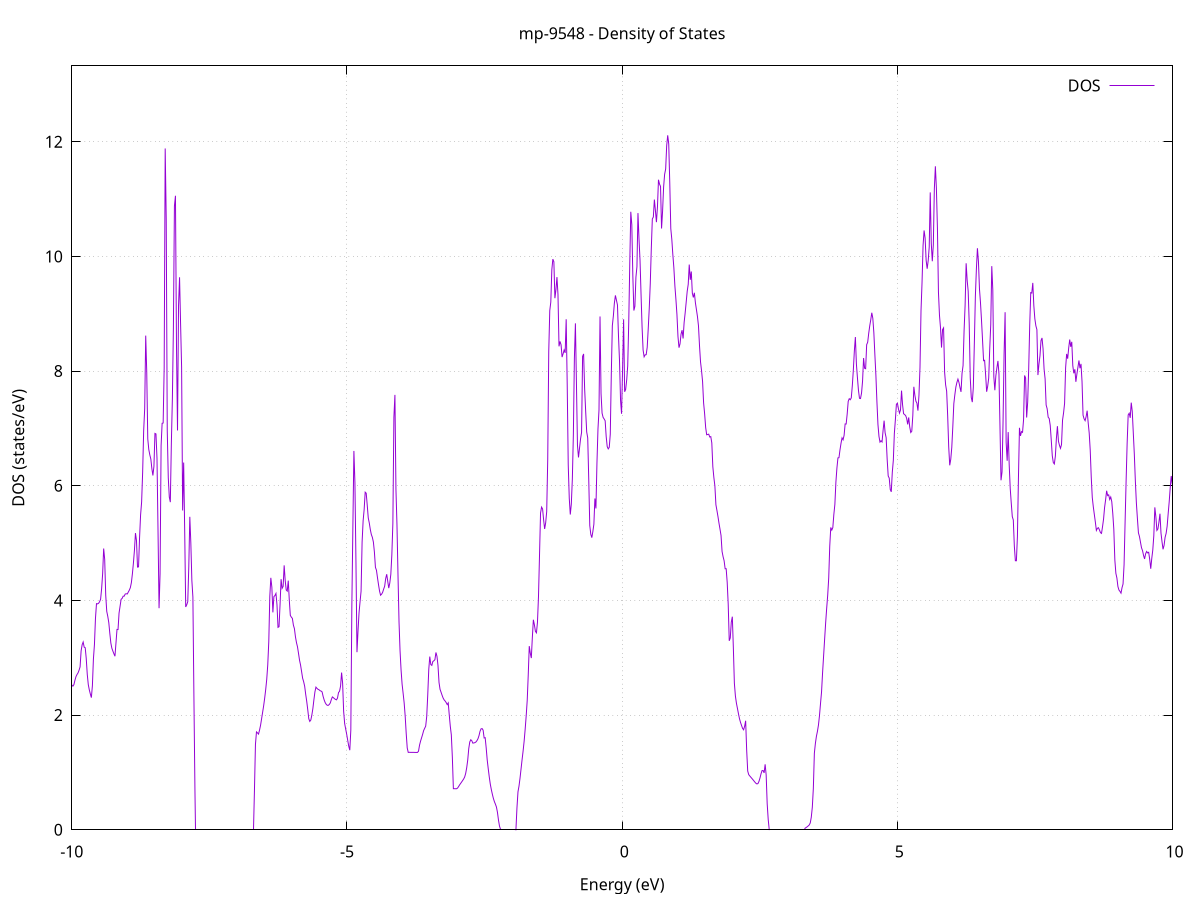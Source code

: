 set title 'mp-9548 - Density of States'
set xlabel 'Energy (eV)'
set ylabel 'DOS (states/eV)'
set grid
set xrange [-10:10]
set yrange [0:13.324]
set xzeroaxis lt -1
set terminal png size 800,600
set output 'mp-9548_dos_gnuplot.png'
plot '-' using 1:2 with lines title 'DOS'
-23.787600 0.000000
-23.769000 0.000000
-23.750400 0.000000
-23.731700 0.000000
-23.713100 0.000000
-23.694500 0.000000
-23.675800 0.000000
-23.657200 0.000000
-23.638600 0.000000
-23.619900 0.000000
-23.601300 0.000000
-23.582700 0.000000
-23.564000 0.000000
-23.545400 0.000000
-23.526800 0.000000
-23.508100 0.000000
-23.489500 0.000000
-23.470900 0.000000
-23.452200 0.000000
-23.433600 0.000000
-23.415000 0.000000
-23.396300 0.000000
-23.377700 0.000000
-23.359100 0.000000
-23.340400 0.000000
-23.321800 0.000000
-23.303200 0.000000
-23.284500 0.000000
-23.265900 0.000000
-23.247300 0.000000
-23.228600 0.000000
-23.210000 0.000000
-23.191400 0.000000
-23.172700 0.000000
-23.154100 0.000000
-23.135500 0.000000
-23.116800 0.000000
-23.098200 0.000000
-23.079500 0.000000
-23.060900 0.000000
-23.042300 0.000000
-23.023600 0.000000
-23.005000 0.000000
-22.986400 0.000000
-22.967700 0.000000
-22.949100 0.000000
-22.930500 0.000000
-22.911800 0.000000
-22.893200 0.000000
-22.874600 0.000000
-22.855900 0.000000
-22.837300 0.000000
-22.818700 0.000000
-22.800000 0.000000
-22.781400 0.000000
-22.762800 0.000000
-22.744100 0.000000
-22.725500 0.000000
-22.706900 0.000000
-22.688200 0.000000
-22.669600 0.000000
-22.651000 0.000000
-22.632300 0.000000
-22.613700 0.000000
-22.595100 0.000000
-22.576400 0.000000
-22.557800 0.000000
-22.539200 0.000000
-22.520500 0.000000
-22.501900 0.000000
-22.483300 0.000000
-22.464600 0.000000
-22.446000 0.000000
-22.427400 0.000000
-22.408700 0.000000
-22.390100 0.000000
-22.371500 0.000000
-22.352800 0.000000
-22.334200 0.000000
-22.315600 0.000000
-22.296900 0.000000
-22.278300 0.000000
-22.259700 0.000000
-22.241000 0.000000
-22.222400 0.000000
-22.203700 0.000000
-22.185100 0.000000
-22.166500 0.000000
-22.147800 0.000000
-22.129200 0.000000
-22.110600 0.000000
-22.091900 489.632300
-22.073300 0.000000
-22.054700 0.000000
-22.036000 0.000000
-22.017400 210.530600
-21.998800 1344.273100
-21.980100 255.286800
-21.961500 0.000000
-21.942900 0.000000
-21.924200 0.000000
-21.905600 0.000000
-21.887000 0.000000
-21.868300 0.000000
-21.849700 0.000000
-21.831100 0.000000
-21.812400 0.000000
-21.793800 0.000000
-21.775200 0.000000
-21.756500 0.000000
-21.737900 0.000000
-21.719300 0.000000
-21.700600 0.000000
-21.682000 0.000000
-21.663400 0.000000
-21.644700 0.000000
-21.626100 0.000000
-21.607500 0.000000
-21.588800 0.000000
-21.570200 0.000000
-21.551600 0.000000
-21.532900 0.000000
-21.514300 0.000000
-21.495700 0.000000
-21.477000 0.000000
-21.458400 0.000000
-21.439800 0.000000
-21.421100 0.000000
-21.402500 0.000000
-21.383900 0.000000
-21.365200 0.000000
-21.346600 0.000000
-21.327900 0.000000
-21.309300 0.000000
-21.290700 0.000000
-21.272000 0.000000
-21.253400 0.000000
-21.234800 0.000000
-21.216100 0.000000
-21.197500 0.000000
-21.178900 0.000000
-21.160200 0.000000
-21.141600 0.000000
-21.123000 0.000000
-21.104300 0.000000
-21.085700 0.000000
-21.067100 0.000000
-21.048400 0.000000
-21.029800 0.000000
-21.011200 0.000000
-20.992500 0.000000
-20.973900 0.000000
-20.955300 0.000000
-20.936600 0.000000
-20.918000 0.000000
-20.899400 0.000000
-20.880700 0.000000
-20.862100 0.000000
-20.843500 0.000000
-20.824800 0.000000
-20.806200 0.000000
-20.787600 0.000000
-20.768900 0.000000
-20.750300 0.000000
-20.731700 0.000000
-20.713000 0.000000
-20.694400 0.000000
-20.675800 0.000000
-20.657100 0.000000
-20.638500 0.000000
-20.619900 0.000000
-20.601200 0.000000
-20.582600 0.000000
-20.564000 0.000000
-20.545300 0.000000
-20.526700 0.000000
-20.508100 0.000000
-20.489400 0.000000
-20.470800 0.000000
-20.452100 0.000000
-20.433500 0.000000
-20.414900 0.000000
-20.396200 0.000000
-20.377600 0.000000
-20.359000 0.000000
-20.340300 0.000000
-20.321700 0.000000
-20.303100 0.000000
-20.284400 0.000000
-20.265800 0.000000
-20.247200 0.000000
-20.228500 0.000000
-20.209900 0.000000
-20.191300 0.000000
-20.172600 0.000000
-20.154000 0.000000
-20.135400 0.000000
-20.116700 0.000000
-20.098100 0.000000
-20.079500 0.000000
-20.060800 0.000000
-20.042200 0.000000
-20.023600 0.000000
-20.004900 0.000000
-19.986300 0.000000
-19.967700 0.000000
-19.949000 0.000000
-19.930400 0.000000
-19.911800 0.000000
-19.893100 0.000000
-19.874500 0.000000
-19.855900 0.000000
-19.837200 0.000000
-19.818600 0.000000
-19.800000 0.000000
-19.781300 0.000000
-19.762700 0.000000
-19.744100 0.000000
-19.725400 0.000000
-19.706800 0.000000
-19.688200 0.000000
-19.669500 0.000000
-19.650900 0.000000
-19.632300 0.000000
-19.613600 0.000000
-19.595000 0.000000
-19.576400 0.000000
-19.557700 0.000000
-19.539100 0.000000
-19.520400 0.000000
-19.501800 0.000000
-19.483200 0.000000
-19.464500 0.000000
-19.445900 0.000000
-19.427300 0.000000
-19.408600 0.000000
-19.390000 0.000000
-19.371400 0.000000
-19.352700 0.000000
-19.334100 0.000000
-19.315500 0.000000
-19.296800 0.000000
-19.278200 0.000000
-19.259600 0.000000
-19.240900 0.000000
-19.222300 0.000000
-19.203700 0.000000
-19.185000 0.000000
-19.166400 0.000000
-19.147800 0.000000
-19.129100 0.000000
-19.110500 0.000000
-19.091900 0.000000
-19.073200 0.000000
-19.054600 0.000000
-19.036000 0.000000
-19.017300 0.000000
-18.998700 0.000000
-18.980100 0.000000
-18.961400 0.000000
-18.942800 0.000000
-18.924200 0.000000
-18.905500 0.000000
-18.886900 0.000000
-18.868300 0.000000
-18.849600 0.000000
-18.831000 0.000000
-18.812400 0.000000
-18.793700 0.000000
-18.775100 0.000000
-18.756500 0.000000
-18.737800 0.000000
-18.719200 0.000000
-18.700600 0.000000
-18.681900 0.000000
-18.663300 0.000000
-18.644600 0.000000
-18.626000 0.000000
-18.607400 0.000000
-18.588700 0.000000
-18.570100 0.000000
-18.551500 0.000000
-18.532800 0.000000
-18.514200 0.000000
-18.495600 0.000000
-18.476900 0.000000
-18.458300 0.000000
-18.439700 0.000000
-18.421000 0.000000
-18.402400 0.000000
-18.383800 0.000000
-18.365100 0.000000
-18.346500 0.000000
-18.327900 0.000000
-18.309200 0.000000
-18.290600 0.000000
-18.272000 0.000000
-18.253300 0.000000
-18.234700 0.000000
-18.216100 0.000000
-18.197400 0.000000
-18.178800 0.000000
-18.160200 0.000000
-18.141500 0.000000
-18.122900 0.000000
-18.104300 0.000000
-18.085600 0.000000
-18.067000 0.000000
-18.048400 0.000000
-18.029700 0.000000
-18.011100 0.000000
-17.992500 0.000000
-17.973800 0.000000
-17.955200 0.000000
-17.936600 0.000000
-17.917900 0.000000
-17.899300 0.000000
-17.880700 0.000000
-17.862000 0.000000
-17.843400 0.000000
-17.824800 0.000000
-17.806100 0.000000
-17.787500 0.000000
-17.768800 0.000000
-17.750200 0.000000
-17.731600 0.000000
-17.712900 0.000000
-17.694300 0.000000
-17.675700 0.000000
-17.657000 0.000000
-17.638400 0.000000
-17.619800 0.000000
-17.601100 0.000000
-17.582500 0.000000
-17.563900 0.000000
-17.545200 0.000000
-17.526600 0.000000
-17.508000 0.000000
-17.489300 0.000000
-17.470700 0.000000
-17.452100 0.000000
-17.433400 0.000000
-17.414800 0.000000
-17.396200 0.000000
-17.377500 0.000000
-17.358900 0.000000
-17.340300 0.000000
-17.321600 0.000000
-17.303000 0.000000
-17.284400 0.000000
-17.265700 0.000000
-17.247100 0.000000
-17.228500 0.000000
-17.209800 0.000000
-17.191200 0.000000
-17.172600 0.000000
-17.153900 0.000000
-17.135300 0.000000
-17.116700 0.000000
-17.098000 0.000000
-17.079400 0.000000
-17.060800 0.000000
-17.042100 0.000000
-17.023500 0.000000
-17.004900 0.000000
-16.986200 0.000000
-16.967600 0.000000
-16.949000 0.000000
-16.930300 0.000000
-16.911700 0.000000
-16.893000 0.000000
-16.874400 0.000000
-16.855800 0.000000
-16.837100 0.000000
-16.818500 0.000000
-16.799900 0.000000
-16.781200 0.000000
-16.762600 0.000000
-16.744000 0.000000
-16.725300 0.000000
-16.706700 0.000000
-16.688100 0.000000
-16.669400 0.000000
-16.650800 0.000000
-16.632200 0.000000
-16.613500 0.000000
-16.594900 0.000000
-16.576300 0.000000
-16.557600 0.000000
-16.539000 0.000000
-16.520400 0.000000
-16.501700 0.000000
-16.483100 0.000000
-16.464500 0.000000
-16.445800 0.000000
-16.427200 0.000000
-16.408600 0.000000
-16.389900 0.000000
-16.371300 0.000000
-16.352700 0.000000
-16.334000 0.000000
-16.315400 0.000000
-16.296800 0.000000
-16.278100 0.000000
-16.259500 0.000000
-16.240900 0.000000
-16.222200 0.000000
-16.203600 0.000000
-16.185000 0.000000
-16.166300 0.000000
-16.147700 0.000000
-16.129100 0.000000
-16.110400 0.000000
-16.091800 0.000000
-16.073200 0.000000
-16.054500 0.000000
-16.035900 0.000000
-16.017200 0.000000
-15.998600 0.000000
-15.980000 0.000000
-15.961300 0.000000
-15.942700 0.000000
-15.924100 0.000000
-15.905400 0.000000
-15.886800 0.000000
-15.868200 0.000000
-15.849500 0.000000
-15.830900 0.000000
-15.812300 0.000000
-15.793600 0.000000
-15.775000 0.000000
-15.756400 0.000000
-15.737700 0.000000
-15.719100 0.000000
-15.700500 0.000000
-15.681800 0.000000
-15.663200 0.000000
-15.644600 0.000000
-15.625900 0.000000
-15.607300 0.000000
-15.588700 0.000000
-15.570000 0.000000
-15.551400 0.000000
-15.532800 0.000000
-15.514100 0.000000
-15.495500 0.000000
-15.476900 0.000000
-15.458200 0.000000
-15.439600 0.000000
-15.421000 0.000000
-15.402300 0.000000
-15.383700 0.000000
-15.365100 0.000000
-15.346400 0.000000
-15.327800 0.000000
-15.309200 0.000000
-15.290500 0.000000
-15.271900 0.000000
-15.253300 0.000000
-15.234600 0.000000
-15.216000 0.000000
-15.197400 0.000000
-15.178700 0.000000
-15.160100 0.000000
-15.141400 0.000000
-15.122800 0.000000
-15.104200 0.000000
-15.085500 0.000000
-15.066900 0.000000
-15.048300 0.000000
-15.029600 0.000000
-15.011000 0.000000
-14.992400 0.000000
-14.973700 0.000000
-14.955100 0.000000
-14.936500 0.000000
-14.917800 0.000000
-14.899200 0.000000
-14.880600 0.000000
-14.861900 0.000000
-14.843300 0.000000
-14.824700 0.000000
-14.806000 0.000000
-14.787400 0.000000
-14.768800 0.000000
-14.750100 0.000000
-14.731500 0.000000
-14.712900 0.000000
-14.694200 0.000000
-14.675600 0.000000
-14.657000 0.000000
-14.638300 0.000000
-14.619700 0.000000
-14.601100 0.000000
-14.582400 0.000000
-14.563800 0.000000
-14.545200 0.000000
-14.526500 0.000000
-14.507900 0.000000
-14.489300 0.000000
-14.470600 0.000000
-14.452000 0.000000
-14.433400 0.000000
-14.414700 0.000000
-14.396100 0.000000
-14.377500 0.000000
-14.358800 0.000000
-14.340200 0.000000
-14.321600 0.000000
-14.302900 0.000000
-14.284300 0.000000
-14.265600 0.000000
-14.247000 0.000000
-14.228400 0.000000
-14.209700 0.000000
-14.191100 0.000000
-14.172500 0.000000
-14.153800 0.000000
-14.135200 0.000000
-14.116600 0.000000
-14.097900 0.000000
-14.079300 0.000000
-14.060700 0.000000
-14.042000 0.000000
-14.023400 0.000000
-14.004800 0.000000
-13.986100 0.000000
-13.967500 0.000000
-13.948900 0.000000
-13.930200 0.000000
-13.911600 0.000000
-13.893000 0.000000
-13.874300 0.000000
-13.855700 0.000000
-13.837100 0.000000
-13.818400 0.000000
-13.799800 0.000000
-13.781200 0.000000
-13.762500 0.000000
-13.743900 0.000000
-13.725300 0.000000
-13.706600 0.000000
-13.688000 0.000000
-13.669400 0.000000
-13.650700 0.000000
-13.632100 0.000000
-13.613500 0.000000
-13.594800 0.000000
-13.576200 0.000000
-13.557600 0.000000
-13.538900 0.000000
-13.520300 0.000000
-13.501700 0.000000
-13.483000 0.000000
-13.464400 0.000000
-13.445800 0.000000
-13.427100 0.000000
-13.408500 0.000000
-13.389900 0.000000
-13.371200 0.000000
-13.352600 0.000000
-13.333900 0.000000
-13.315300 0.000000
-13.296700 0.000000
-13.278000 0.000000
-13.259400 0.000000
-13.240800 0.000000
-13.222100 0.000000
-13.203500 0.000000
-13.184900 0.000000
-13.166200 0.000000
-13.147600 0.000000
-13.129000 0.000000
-13.110300 0.000000
-13.091700 0.000000
-13.073100 0.000000
-13.054400 0.000000
-13.035800 0.000000
-13.017200 0.000000
-12.998500 0.000000
-12.979900 0.000000
-12.961300 0.000000
-12.942600 0.000000
-12.924000 0.000000
-12.905400 0.000000
-12.886700 0.000000
-12.868100 0.000000
-12.849500 0.000000
-12.830800 0.000000
-12.812200 0.000000
-12.793600 0.000000
-12.774900 0.000000
-12.756300 0.000000
-12.737700 0.000000
-12.719000 0.000000
-12.700400 0.000000
-12.681800 0.000000
-12.663100 0.000000
-12.644500 0.000000
-12.625900 0.000000
-12.607200 0.000000
-12.588600 0.000000
-12.570000 0.000000
-12.551300 0.000000
-12.532700 0.000000
-12.514100 0.000000
-12.495400 0.000000
-12.476800 0.000000
-12.458100 0.000000
-12.439500 0.000000
-12.420900 0.000000
-12.402200 0.000000
-12.383600 0.000000
-12.365000 0.000000
-12.346300 0.000000
-12.327700 0.000000
-12.309100 0.000000
-12.290400 0.000000
-12.271800 0.000000
-12.253200 0.000000
-12.234500 0.000000
-12.215900 0.000000
-12.197300 0.000000
-12.178600 0.000000
-12.160000 0.000000
-12.141400 0.000000
-12.122700 0.000000
-12.104100 0.000000
-12.085500 0.000000
-12.066800 0.000000
-12.048200 0.000000
-12.029600 0.000000
-12.010900 0.000000
-11.992300 0.000000
-11.973700 0.000000
-11.955000 0.000000
-11.936400 0.000000
-11.917800 0.000000
-11.899100 0.000000
-11.880500 0.000000
-11.861900 0.000000
-11.843200 0.000000
-11.824600 0.000000
-11.806000 0.000000
-11.787300 0.000000
-11.768700 0.000000
-11.750100 0.000000
-11.731400 0.000000
-11.712800 0.000000
-11.694200 0.000000
-11.675500 0.000000
-11.656900 0.000000
-11.638300 0.000000
-11.619600 0.000000
-11.601000 0.000000
-11.582300 0.000000
-11.563700 0.000000
-11.545100 0.000000
-11.526400 0.000000
-11.507800 0.000000
-11.489200 0.000000
-11.470500 0.000000
-11.451900 0.000000
-11.433300 0.000000
-11.414600 0.000000
-11.396000 0.000000
-11.377400 0.000000
-11.358700 0.000000
-11.340100 0.000000
-11.321500 0.000000
-11.302800 0.000000
-11.284200 0.000000
-11.265600 0.000000
-11.246900 0.000000
-11.228300 0.000000
-11.209700 0.000000
-11.191000 0.000000
-11.172400 0.000000
-11.153800 0.000000
-11.135100 0.000000
-11.116500 0.000000
-11.097900 0.000000
-11.079200 0.000000
-11.060600 0.000000
-11.042000 0.000000
-11.023300 0.000000
-11.004700 0.000000
-10.986100 0.000000
-10.967400 0.000000
-10.948800 0.000000
-10.930200 0.000000
-10.911500 0.000000
-10.892900 0.000000
-10.874300 0.000000
-10.855600 0.000000
-10.837000 0.000000
-10.818400 0.000000
-10.799700 0.000000
-10.781100 0.000000
-10.762500 0.000000
-10.743800 0.000000
-10.725200 0.000000
-10.706500 0.000000
-10.687900 0.000000
-10.669300 0.000000
-10.650600 0.000000
-10.632000 0.000000
-10.613400 0.000000
-10.594700 0.000000
-10.576100 0.000000
-10.557500 0.000000
-10.538800 0.000000
-10.520200 0.000000
-10.501600 0.000000
-10.482900 0.000000
-10.464300 0.182100
-10.445700 0.673700
-10.427000 0.892900
-10.408400 1.071000
-10.389800 1.291700
-10.371100 1.500700
-10.352500 1.736600
-10.333900 2.003400
-10.315200 2.452400
-10.296600 3.079700
-10.278000 3.074500
-10.259300 3.029900
-10.240700 2.650600
-10.222100 2.097500
-10.203400 1.994100
-10.184800 1.888800
-10.166200 1.744400
-10.147500 1.615700
-10.128900 1.466400
-10.110300 1.464100
-10.091600 1.558700
-10.073000 1.856000
-10.054400 2.065900
-10.035700 2.184100
-10.017100 2.642100
-9.998500 2.521400
-9.979800 2.505100
-9.961200 2.532700
-9.942600 2.608500
-9.923900 2.671600
-9.905300 2.707200
-9.886700 2.735600
-9.868000 2.783000
-9.849400 2.840700
-9.830700 3.118900
-9.812100 3.226400
-9.793500 3.274900
-9.774800 3.184900
-9.756200 3.175800
-9.737600 2.988600
-9.718900 2.710200
-9.700300 2.531800
-9.681700 2.440000
-9.663000 2.368100
-9.644400 2.305100
-9.625800 2.510700
-9.607100 2.979700
-9.588500 3.228700
-9.569900 3.686000
-9.551200 3.944200
-9.532600 3.939900
-9.514000 3.949800
-9.495300 3.976400
-9.476700 4.020200
-9.458100 4.203900
-9.439400 4.468100
-9.420800 4.905500
-9.402200 4.716400
-9.383500 4.091400
-9.364900 3.809800
-9.346300 3.723000
-9.327600 3.611900
-9.309000 3.424700
-9.290400 3.257600
-9.271700 3.165400
-9.253100 3.116100
-9.234500 3.069100
-9.215800 3.027100
-9.197200 3.258000
-9.178600 3.494500
-9.159900 3.492600
-9.141300 3.780000
-9.122700 3.898600
-9.104000 4.020200
-9.085400 4.035600
-9.066800 4.074600
-9.048100 4.074400
-9.029500 4.111900
-9.010900 4.116900
-8.992200 4.112600
-8.973600 4.145700
-8.954900 4.179300
-8.936300 4.222800
-8.917700 4.308800
-8.899000 4.463100
-8.880400 4.650900
-8.861800 4.874900
-8.843100 5.174800
-8.824500 5.043400
-8.805900 4.582000
-8.787200 4.585700
-8.768600 5.094300
-8.750000 5.491300
-8.731300 5.716200
-8.712700 6.230300
-8.694100 6.958000
-8.675400 7.346300
-8.656800 8.618700
-8.638200 7.985300
-8.619500 6.817200
-8.600900 6.633000
-8.582300 6.538500
-8.563600 6.465200
-8.545000 6.298700
-8.526400 6.179500
-8.507700 6.337300
-8.489100 6.913500
-8.470500 6.904500
-8.451800 6.474900
-8.433200 5.212000
-8.414600 3.864400
-8.395900 4.465600
-8.377300 6.699000
-8.358700 7.089900
-8.340000 7.094600
-8.321400 8.053800
-8.302800 11.883600
-8.284100 10.651700
-8.265500 6.965000
-8.246900 6.142300
-8.228200 5.802400
-8.209600 5.714600
-8.191000 6.741800
-8.172300 7.520300
-8.153700 8.754800
-8.135100 10.880200
-8.116400 11.058300
-8.097800 8.451700
-8.079100 6.965400
-8.060500 9.146800
-8.041900 9.636400
-8.023200 8.820900
-8.004600 8.065600
-7.986000 5.569800
-7.967300 6.405600
-7.948700 5.226100
-7.930100 3.886400
-7.911400 3.924300
-7.892800 3.978400
-7.874200 4.589000
-7.855500 5.458800
-7.836900 4.999900
-7.818300 4.346800
-7.799600 4.058400
-7.781000 2.313200
-7.762400 0.696700
-7.743700 0.000000
-7.725100 0.000000
-7.706500 0.000000
-7.687800 0.000000
-7.669200 0.000000
-7.650600 0.000000
-7.631900 0.000000
-7.613300 0.000000
-7.594700 0.000000
-7.576000 0.000000
-7.557400 0.000000
-7.538800 0.000000
-7.520100 0.000000
-7.501500 0.000000
-7.482900 0.000000
-7.464200 0.000000
-7.445600 0.000000
-7.427000 0.000000
-7.408300 0.000000
-7.389700 0.000000
-7.371100 0.000000
-7.352400 0.000000
-7.333800 0.000000
-7.315200 0.000000
-7.296500 0.000000
-7.277900 0.000000
-7.259300 0.000000
-7.240600 0.000000
-7.222000 0.000000
-7.203300 0.000000
-7.184700 0.000000
-7.166100 0.000000
-7.147400 0.000000
-7.128800 0.000000
-7.110200 0.000000
-7.091500 0.000000
-7.072900 0.000000
-7.054300 0.000000
-7.035600 0.000000
-7.017000 0.000000
-6.998400 0.000000
-6.979700 0.000000
-6.961100 0.000000
-6.942500 0.000000
-6.923800 0.000000
-6.905200 0.000000
-6.886600 0.000000
-6.867900 0.000000
-6.849300 0.000000
-6.830700 0.000000
-6.812000 0.000000
-6.793400 0.000000
-6.774800 0.000000
-6.756100 0.000000
-6.737500 0.000000
-6.718900 0.000000
-6.700200 0.000000
-6.681600 0.668900
-6.663000 1.487900
-6.644300 1.706800
-6.625700 1.689900
-6.607100 1.669000
-6.588400 1.739400
-6.569800 1.824100
-6.551200 1.936500
-6.532500 2.049700
-6.513900 2.162400
-6.495300 2.295600
-6.476600 2.446000
-6.458000 2.623700
-6.439400 2.876100
-6.420700 3.281700
-6.402100 4.070400
-6.383500 4.394700
-6.364800 4.230900
-6.346200 3.791900
-6.327600 4.066900
-6.308900 4.085800
-6.290300 4.122200
-6.271600 3.924500
-6.253000 3.530500
-6.234400 3.541900
-6.215700 3.929800
-6.197100 4.371400
-6.178500 4.210900
-6.159800 4.245000
-6.141200 4.612200
-6.122600 4.349300
-6.103900 4.183000
-6.085300 4.163100
-6.066700 4.345800
-6.048000 4.008000
-6.029400 3.738700
-6.010800 3.709300
-5.992100 3.687200
-5.973500 3.569300
-5.954900 3.508300
-5.936200 3.366600
-5.917600 3.264900
-5.899000 3.191000
-5.880300 3.076000
-5.861700 2.956800
-5.843100 2.872100
-5.824400 2.759100
-5.805800 2.643500
-5.787200 2.583100
-5.768500 2.502900
-5.749900 2.361800
-5.731300 2.240300
-5.712600 2.094000
-5.694000 1.937900
-5.675400 1.890200
-5.656700 1.914600
-5.638100 2.002300
-5.619500 2.114300
-5.600800 2.267000
-5.582200 2.405700
-5.563600 2.488000
-5.544900 2.466100
-5.526300 2.450300
-5.507700 2.441900
-5.489000 2.426100
-5.470400 2.419500
-5.451800 2.404900
-5.433100 2.325500
-5.414500 2.264400
-5.395800 2.217800
-5.377200 2.188000
-5.358600 2.171300
-5.339900 2.170300
-5.321300 2.185700
-5.302700 2.212700
-5.284000 2.271800
-5.265400 2.317400
-5.246800 2.304000
-5.228100 2.287000
-5.209500 2.274500
-5.190900 2.266000
-5.172200 2.296600
-5.153600 2.393100
-5.135000 2.415600
-5.116300 2.507100
-5.097700 2.741800
-5.079100 2.557000
-5.060400 2.065600
-5.041800 1.851300
-5.023200 1.756600
-5.004500 1.663300
-4.985900 1.557600
-4.967300 1.455700
-4.948600 1.388300
-4.930000 1.738900
-4.911400 3.905800
-4.892700 5.282000
-4.874100 6.607700
-4.855500 6.053300
-4.836800 4.670700
-4.818200 3.097200
-4.799600 3.462700
-4.780900 3.781200
-4.762300 3.976100
-4.743700 4.161400
-4.725000 5.019800
-4.706400 5.390100
-4.687800 5.586300
-4.669100 5.888600
-4.650500 5.870900
-4.631900 5.662200
-4.613200 5.439900
-4.594600 5.351500
-4.576000 5.237500
-4.557300 5.150200
-4.538700 5.100700
-4.520000 5.018300
-4.501400 4.843000
-4.482800 4.577100
-4.464100 4.526700
-4.445500 4.396200
-4.426900 4.276100
-4.408200 4.164400
-4.389600 4.091000
-4.371000 4.109200
-4.352300 4.140200
-4.333700 4.196900
-4.315100 4.248100
-4.296400 4.382900
-4.277800 4.457300
-4.259200 4.333900
-4.240500 4.215400
-4.221900 4.304700
-4.203300 4.455000
-4.184600 4.796900
-4.166000 5.344100
-4.147400 7.194900
-4.128700 7.585300
-4.110100 5.938300
-4.091500 5.321600
-4.072800 4.441400
-4.054200 3.623400
-4.035600 3.125100
-4.016900 2.786800
-3.998300 2.539400
-3.979700 2.381000
-3.961000 2.214300
-3.942400 1.986000
-3.923800 1.683200
-3.905100 1.426700
-3.886500 1.349600
-3.867900 1.351000
-3.849200 1.350700
-3.830600 1.350400
-3.812000 1.350100
-3.793300 1.349800
-3.774700 1.349600
-3.756100 1.349300
-3.737400 1.349100
-3.718800 1.348800
-3.700200 1.370300
-3.681500 1.475600
-3.662900 1.545900
-3.644200 1.604500
-3.625600 1.662800
-3.607000 1.730000
-3.588300 1.769200
-3.569700 1.807800
-3.551100 1.973200
-3.532400 2.349200
-3.513800 2.796200
-3.495200 3.020500
-3.476500 2.881200
-3.457900 2.867000
-3.439300 2.935400
-3.420600 2.947700
-3.402000 2.966400
-3.383400 3.092700
-3.364700 3.025700
-3.346100 2.865100
-3.327500 2.569500
-3.308800 2.449600
-3.290200 2.398900
-3.271600 2.346100
-3.252900 2.297800
-3.234300 2.265400
-3.215700 2.245000
-3.197000 2.218400
-3.178400 2.183600
-3.159800 2.212700
-3.141100 1.999600
-3.122500 1.804300
-3.103900 1.655900
-3.085200 1.263800
-3.066600 0.716800
-3.048000 0.716300
-3.029300 0.715700
-3.010700 0.715300
-2.992100 0.725800
-2.973400 0.751000
-2.954800 0.780900
-2.936200 0.806600
-2.917500 0.831900
-2.898900 0.858300
-2.880300 0.885200
-2.861600 0.920500
-2.843000 0.982800
-2.824400 1.081900
-2.805700 1.217200
-2.787100 1.416600
-2.768400 1.533200
-2.749800 1.570500
-2.731200 1.552300
-2.712500 1.511100
-2.693900 1.514800
-2.675300 1.519900
-2.656600 1.531600
-2.638000 1.555000
-2.619400 1.588500
-2.600700 1.642400
-2.582100 1.718600
-2.563500 1.760200
-2.544800 1.765300
-2.526200 1.737900
-2.507600 1.601100
-2.488900 1.606300
-2.470300 1.427700
-2.451700 1.216900
-2.433000 1.065300
-2.414400 0.921400
-2.395800 0.796400
-2.377100 0.701400
-2.358500 0.620700
-2.339900 0.548000
-2.321200 0.490700
-2.302600 0.446500
-2.284000 0.396400
-2.265300 0.301800
-2.246700 0.167200
-2.228100 0.061500
-2.209400 0.007600
-2.190800 0.000000
-2.172200 0.000000
-2.153500 0.000000
-2.134900 0.000000
-2.116300 0.000000
-2.097600 0.000000
-2.079000 0.000000
-2.060400 0.000000
-2.041700 0.000000
-2.023100 0.000000
-2.004500 0.000000
-1.985800 0.000000
-1.967200 0.000000
-1.948600 0.000000
-1.929900 0.000100
-1.911300 0.382800
-1.892600 0.662200
-1.874000 0.763100
-1.855400 0.901700
-1.836700 1.062400
-1.818100 1.224000
-1.799500 1.374700
-1.780800 1.545700
-1.762200 1.752800
-1.743600 1.986000
-1.724900 2.255500
-1.706300 2.698600
-1.687700 3.203300
-1.669000 3.079500
-1.650400 2.995000
-1.631800 3.352900
-1.613100 3.663300
-1.594500 3.575900
-1.575900 3.460600
-1.557200 3.435100
-1.538600 3.619800
-1.520000 4.069400
-1.501300 4.792900
-1.482700 5.524700
-1.464100 5.628000
-1.445400 5.595000
-1.426800 5.405400
-1.408200 5.246900
-1.389500 5.354800
-1.370900 5.549600
-1.352300 6.449500
-1.333600 8.344800
-1.315000 9.055500
-1.296400 9.205000
-1.277700 9.767000
-1.259100 9.953400
-1.240500 9.907400
-1.221800 9.271900
-1.203200 9.418800
-1.184600 9.639300
-1.165900 9.338900
-1.147300 8.432100
-1.128700 8.517700
-1.110000 8.459600
-1.091400 8.244500
-1.072800 8.302200
-1.054100 8.368300
-1.035500 8.318000
-1.016800 8.904700
-0.998200 7.770700
-0.979600 6.367800
-0.960900 5.782300
-0.942300 5.498600
-0.923700 5.679000
-0.905000 6.113400
-0.886400 6.888800
-0.867800 8.225000
-0.849100 8.833500
-0.830500 7.789000
-0.811900 6.707600
-0.793200 6.494200
-0.774600 6.655800
-0.756000 6.816600
-0.737300 6.930100
-0.718700 8.256600
-0.700100 8.299700
-0.681400 7.690000
-0.662800 7.299900
-0.644200 6.939500
-0.625500 6.835400
-0.606900 6.115000
-0.588300 5.307200
-0.569600 5.152700
-0.551000 5.095300
-0.532400 5.200300
-0.513700 5.328900
-0.495100 5.778600
-0.476500 5.604500
-0.457800 6.395400
-0.439200 6.989300
-0.420600 7.323000
-0.401900 8.953100
-0.383300 7.607800
-0.364700 7.267000
-0.346000 7.193400
-0.327400 7.165700
-0.308800 7.134000
-0.290100 6.860700
-0.271500 6.684400
-0.252900 6.643500
-0.234200 6.670500
-0.215600 6.900000
-0.197000 7.944500
-0.178300 8.791700
-0.159700 8.961300
-0.141100 9.186600
-0.122400 9.320700
-0.103800 9.237700
-0.085100 9.153400
-0.066500 8.615800
-0.047900 8.181800
-0.029200 7.492700
-0.010600 7.255500
0.008000 8.045500
0.026700 8.903600
0.045300 7.639600
0.063900 7.680400
0.082600 7.845200
0.101200 8.090700
0.119800 8.848000
0.138500 9.872000
0.157100 10.779100
0.175700 10.552900
0.194400 9.657700
0.213000 9.056600
0.231600 9.130700
0.250300 9.637700
0.268900 9.821900
0.287500 10.756900
0.306200 10.307600
0.324800 9.935300
0.343400 9.342100
0.362100 8.771900
0.380700 8.368500
0.399300 8.249600
0.418000 8.283500
0.436600 8.286900
0.455200 8.413500
0.473900 8.739100
0.492500 9.093000
0.511100 9.526900
0.529800 10.138500
0.548400 10.653600
0.567000 10.688100
0.585700 10.991900
0.604300 10.803200
0.622900 10.598100
0.641600 10.863200
0.660200 11.337900
0.678800 11.263400
0.697500 11.221000
0.716100 10.487100
0.734700 10.789700
0.753400 11.210500
0.772000 11.433200
0.790700 11.525100
0.809300 11.933100
0.827900 12.112500
0.846600 11.962900
0.865200 11.285700
0.883800 10.486300
0.902500 10.298600
0.921100 10.031400
0.939700 9.801800
0.958400 9.484600
0.977000 9.251900
0.995600 8.988800
1.014300 8.604900
1.032900 8.408900
1.051500 8.475100
1.070200 8.644900
1.088800 8.714200
1.107400 8.568700
1.126100 8.847500
1.144700 9.011800
1.163300 9.199000
1.182000 9.391200
1.200600 9.513900
1.219200 9.858600
1.237900 9.592500
1.256500 9.737200
1.275100 9.360400
1.293800 9.284800
1.312400 9.366400
1.331000 9.193400
1.349700 9.073200
1.368300 8.952400
1.386900 8.790500
1.405600 8.445100
1.424200 8.161000
1.442800 8.005400
1.461500 7.817800
1.480100 7.445300
1.498700 7.256300
1.517400 7.017400
1.536000 6.889900
1.554600 6.895000
1.573300 6.900200
1.591900 6.850700
1.610500 6.857900
1.629200 6.747000
1.647800 6.332300
1.666500 6.144800
1.685100 5.998000
1.703700 5.668900
1.722400 5.569300
1.741000 5.463600
1.759600 5.347500
1.778300 5.242600
1.796900 5.133000
1.815500 4.855200
1.834200 4.762900
1.852800 4.692900
1.871400 4.553000
1.890100 4.553500
1.908700 4.316300
1.927300 3.931700
1.946000 3.296100
1.964600 3.345700
1.983200 3.620900
2.001900 3.716700
2.020500 3.180900
2.039100 2.557900
2.057800 2.333700
2.076400 2.208100
2.095000 2.116600
2.113700 2.022900
2.132300 1.936400
2.150900 1.872700
2.169600 1.819400
2.188200 1.768300
2.206800 1.744100
2.225500 1.804100
2.244100 1.901600
2.262700 1.387600
2.281400 1.024800
2.300000 0.961300
2.318600 0.939200
2.337300 0.918200
2.355900 0.897100
2.374500 0.876000
2.393200 0.853700
2.411800 0.831500
2.430400 0.811100
2.449100 0.799400
2.467700 0.806200
2.486300 0.844300
2.505000 0.905000
2.523600 0.976800
2.542300 1.032500
2.560900 1.033400
2.579500 0.991900
2.598200 1.141200
2.616800 0.957000
2.635400 0.455000
2.654100 0.178700
2.672700 0.003200
2.691300 0.000000
2.710000 0.000000
2.728600 0.000000
2.747200 0.000000
2.765900 0.000000
2.784500 0.000000
2.803100 0.000000
2.821800 0.000000
2.840400 0.000000
2.859000 0.000000
2.877700 0.000000
2.896300 0.000000
2.914900 0.000000
2.933600 0.000000
2.952200 0.000000
2.970800 0.000000
2.989500 0.000000
3.008100 0.000000
3.026700 0.000000
3.045400 0.000000
3.064000 0.000000
3.082600 0.000000
3.101300 0.000000
3.119900 0.000000
3.138500 0.000000
3.157200 0.000000
3.175800 0.000000
3.194400 0.000000
3.213100 0.000000
3.231700 0.000000
3.250300 0.000000
3.269000 0.000000
3.287600 0.000000
3.306200 0.000000
3.324900 0.028300
3.343500 0.039400
3.362100 0.052300
3.380800 0.067000
3.399400 0.083700
3.418100 0.119700
3.436700 0.219000
3.455300 0.390400
3.474000 0.720300
3.492600 1.335100
3.511200 1.505500
3.529900 1.630100
3.548500 1.716800
3.567100 1.827400
3.585800 1.992800
3.604400 2.202000
3.623000 2.403200
3.641700 2.736600
3.660300 3.029300
3.678900 3.320000
3.697600 3.607500
3.716200 3.861000
3.734800 4.089400
3.753500 4.392500
3.772100 4.945200
3.790700 5.273500
3.809400 5.227400
3.828000 5.270500
3.846600 5.499500
3.865300 5.676000
3.883900 6.064400
3.902500 6.310300
3.921200 6.486200
3.939800 6.490000
3.958400 6.627400
3.977100 6.741700
3.995700 6.835400
4.014300 6.802100
4.033000 6.880400
4.051600 7.078300
4.070200 7.077400
4.088900 7.250700
4.107500 7.471400
4.126100 7.518600
4.144800 7.501000
4.163400 7.533000
4.182000 7.742700
4.200700 8.016900
4.219300 8.353700
4.237900 8.594900
4.256600 8.121800
4.275200 7.884300
4.293900 7.664300
4.312500 7.525900
4.331100 7.522000
4.349800 7.616800
4.368400 7.825400
4.387000 8.228100
4.405700 8.049800
4.424300 8.041800
4.442900 8.460400
4.461600 8.504700
4.480200 8.659100
4.498800 8.789100
4.517500 8.896400
4.536100 9.017900
4.554700 8.921500
4.573400 8.671600
4.592000 8.288700
4.610600 7.927600
4.629300 7.466200
4.647900 7.070900
4.666500 6.861600
4.685200 6.762000
4.703800 6.784400
4.722400 6.764500
4.741100 6.963600
4.759700 7.135700
4.778300 6.924300
4.797000 6.838800
4.815600 6.458500
4.834200 6.171100
4.852900 6.133600
4.871500 5.935100
4.890100 5.894700
4.908800 6.237200
4.927400 6.443400
4.946000 6.912700
4.964700 7.151200
4.983300 7.423100
5.001900 7.438600
5.020600 7.341300
5.039200 7.267400
5.057800 7.321900
5.076500 7.659400
5.095100 7.414800
5.113700 7.257700
5.132400 7.242300
5.151000 7.225100
5.169700 7.175600
5.188300 7.070500
5.206900 7.191900
5.225600 7.025600
5.244200 6.929000
5.262800 6.951800
5.281500 7.225100
5.300100 7.726500
5.318700 7.580400
5.337400 7.476000
5.356000 7.442200
5.374600 7.310800
5.393300 7.579600
5.411900 8.062600
5.430500 9.055300
5.449200 9.547700
5.467800 10.190200
5.486400 10.453100
5.505100 10.319700
5.523700 9.932600
5.542300 9.785800
5.561000 9.927300
5.579600 10.163100
5.598200 11.116500
5.616900 10.228900
5.635500 9.916600
5.654100 10.199500
5.672800 11.179700
5.691400 11.572300
5.710000 11.189500
5.728700 10.495200
5.747300 9.376000
5.765900 8.975400
5.784600 8.755300
5.803200 8.410800
5.821800 8.723300
5.840500 8.754300
5.859100 7.982600
5.877700 7.759600
5.896400 7.650900
5.915000 7.219000
5.933600 6.680600
5.952300 6.356900
5.970900 6.461200
5.989500 6.668100
6.008200 7.029900
6.026800 7.434200
6.045500 7.590100
6.064100 7.723400
6.082700 7.803200
6.101400 7.860500
6.120000 7.802600
6.138600 7.714300
6.157300 7.637700
6.175900 7.960800
6.194500 8.096400
6.213200 8.709600
6.231800 9.148700
6.250400 9.880600
6.269100 9.582400
6.287700 9.392900
6.306300 8.828900
6.325000 7.886600
6.343600 7.541100
6.362200 7.459200
6.380900 7.714300
6.399500 8.484400
6.418100 9.304500
6.436800 9.782300
6.455400 10.143300
6.474000 9.911000
6.492700 9.433600
6.511300 9.189900
6.529900 8.883900
6.548600 8.538700
6.567200 8.182000
6.585800 8.189100
6.604500 7.937100
6.623100 7.640200
6.641700 7.735100
6.660400 7.878000
6.679000 8.391100
6.697600 8.811200
6.716300 9.831100
6.734900 9.415000
6.753500 7.902600
6.772200 7.666600
6.790800 7.921900
6.809400 8.057300
6.828100 8.178000
6.846700 7.953800
6.865300 7.037300
6.884000 6.095700
6.902600 6.240600
6.921200 7.118400
6.939900 8.295100
6.958500 9.027400
6.977200 6.760600
6.995800 6.435900
7.014400 6.937100
7.033100 6.360100
7.051700 5.951200
7.070300 5.697200
7.089000 5.463000
7.107600 5.403000
7.126200 4.946800
7.144900 4.692700
7.163500 4.692200
7.182100 5.111800
7.200800 6.138700
7.219400 7.011100
7.238000 6.870000
7.256700 6.944800
7.275300 6.932400
7.293900 7.153300
7.312600 7.924000
7.331200 7.879000
7.349800 7.190600
7.368500 7.459400
7.387100 8.038600
7.405700 8.802000
7.424400 9.368900
7.443000 9.361500
7.461600 9.539000
7.480300 9.142000
7.498900 8.912100
7.517500 8.790300
7.536200 8.723800
7.554800 7.931300
7.573400 8.122900
7.592100 8.268000
7.610700 8.532400
7.629300 8.578600
7.648000 8.390000
7.666600 8.036100
7.685200 7.865100
7.703900 7.409100
7.722500 7.343200
7.741100 7.196000
7.759800 7.173300
7.778400 7.053200
7.797000 6.799500
7.815700 6.523300
7.834300 6.405000
7.853000 6.380600
7.871600 6.516400
7.890200 6.823500
7.908900 7.040100
7.927500 6.777600
7.946100 6.705300
7.964800 6.652900
7.983400 6.719000
8.002000 7.144600
8.020700 7.271300
8.039300 7.436700
8.057900 8.058700
8.076600 8.299900
8.095200 8.217000
8.113800 8.403900
8.132500 8.550400
8.151100 8.424600
8.169700 8.511100
8.188400 8.094600
8.207000 7.962100
8.225600 8.031900
8.244300 7.813500
8.262900 7.949200
8.281500 8.066000
8.300200 8.185200
8.318800 8.050300
8.337400 8.126200
8.356100 7.818600
8.374700 7.231100
8.393300 7.168100
8.412000 7.135600
8.430600 7.206100
8.449200 7.309800
8.467900 7.099300
8.486500 6.919800
8.505100 6.619200
8.523800 6.148600
8.542400 5.796300
8.561000 5.633600
8.579700 5.499200
8.598300 5.367200
8.616900 5.221700
8.635600 5.258200
8.654200 5.269000
8.672800 5.230200
8.691500 5.181900
8.710100 5.169400
8.728800 5.287300
8.747400 5.419600
8.766000 5.621000
8.784700 5.756100
8.803300 5.913400
8.821900 5.829500
8.840600 5.841600
8.859200 5.761200
8.877800 5.803900
8.896500 5.722900
8.915100 5.516000
8.933700 5.241400
8.952400 4.706300
8.971000 4.473600
8.989600 4.391900
9.008300 4.243300
9.026900 4.181800
9.045500 4.158200
9.064200 4.127400
9.082800 4.222300
9.101400 4.286400
9.120100 4.622500
9.138700 5.367200
9.157300 6.088100
9.176000 6.742700
9.194600 7.236000
9.213200 7.265700
9.231900 7.185000
9.250500 7.450500
9.269100 7.295000
9.287800 6.919400
9.306400 6.549800
9.325000 6.086900
9.343700 5.700500
9.362300 5.430500
9.380900 5.179600
9.399600 5.115400
9.418200 5.016400
9.436800 4.919200
9.455500 4.869000
9.474100 4.785400
9.492700 4.724300
9.511400 4.812800
9.530000 4.854400
9.548600 4.829200
9.567300 4.839800
9.585900 4.717300
9.604600 4.552600
9.623200 4.732000
9.641800 4.879300
9.660500 5.130400
9.679100 5.623200
9.697700 5.459300
9.716400 5.221700
9.735000 5.247200
9.753600 5.364400
9.772300 5.512800
9.790900 5.175700
9.809500 5.024200
9.828200 4.891900
9.846800 4.960400
9.865400 5.100000
9.884100 5.169400
9.902700 5.295000
9.921300 5.512700
9.940000 5.720800
9.958600 5.965700
9.977200 6.171200
9.995900 6.025700
10.014500 6.121400
10.033100 6.463100
10.051800 6.516300
10.070400 6.716900
10.089000 6.943100
10.107700 6.698300
10.126300 6.581900
10.144900 6.554100
10.163600 6.614100
10.182200 6.599400
10.200800 6.803500
10.219500 7.134500
10.238100 7.336200
10.256700 7.636100
10.275400 7.828200
10.294000 7.924900
10.312600 7.731800
10.331300 7.243300
10.349900 7.062600
10.368500 7.005700
10.387200 6.959700
10.405800 6.851400
10.424400 6.628800
10.443100 7.040100
10.461700 7.143000
10.480400 7.143800
10.499000 7.447700
10.517600 7.331700
10.536300 7.345800
10.554900 7.259100
10.573500 7.112300
10.592200 6.909400
10.610800 6.585800
10.629400 6.564000
10.648100 6.085500
10.666700 5.744300
10.685300 5.501500
10.704000 5.519300
10.722600 5.726000
10.741200 6.114400
10.759900 6.471000
10.778500 7.111900
10.797100 7.560800
10.815800 7.515800
10.834400 7.482900
10.853000 7.699300
10.871700 7.104700
10.890300 6.687500
10.908900 6.394800
10.927600 6.092500
10.946200 5.867400
10.964800 5.673000
10.983500 5.719000
11.002100 5.424100
11.020700 4.972800
11.039400 4.654700
11.058000 4.174700
11.076600 3.879000
11.095300 3.747900
11.113900 3.687200
11.132500 3.786800
11.151200 4.061000
11.169800 4.041800
11.188400 4.129300
11.207100 3.928700
11.225700 3.596800
11.244300 3.132100
11.263000 2.814900
11.281600 2.621500
11.300200 2.550400
11.318900 2.553400
11.337500 2.347500
11.356200 2.092400
11.374800 1.952800
11.393400 1.905100
11.412100 1.726200
11.430700 1.635900
11.449300 1.561500
11.468000 1.542000
11.486600 1.527700
11.505200 1.488100
11.523900 1.364900
11.542500 1.175700
11.561100 1.000800
11.579800 0.876200
11.598400 0.720400
11.617000 0.523100
11.635700 0.390000
11.654300 0.284400
11.672900 0.206100
11.691600 0.153200
11.710200 0.104100
11.728800 0.032100
11.747500 0.008300
11.766100 0.002200
11.784700 0.000000
11.803400 0.000000
11.822000 0.000000
11.840600 0.000000
11.859300 0.000000
11.877900 0.000000
11.896500 0.000000
11.915200 0.000000
11.933800 0.000000
11.952400 0.000000
11.971100 0.000000
11.989700 0.000000
12.008300 0.000000
12.027000 0.000000
12.045600 0.000000
12.064200 0.000000
12.082900 0.000000
12.101500 0.000000
12.120100 0.000000
12.138800 0.000000
12.157400 0.000000
12.176000 0.000000
12.194700 0.000000
12.213300 0.000000
12.232000 0.000000
12.250600 0.000000
12.269200 0.000000
12.287900 0.000000
12.306500 0.000000
12.325100 0.000000
12.343800 0.000000
12.362400 0.000000
12.381000 0.000000
12.399700 0.000000
12.418300 0.000000
12.436900 0.000000
12.455600 0.000000
12.474200 0.000000
12.492800 0.000000
12.511500 0.000000
12.530100 0.000000
12.548700 0.000000
12.567400 0.000000
12.586000 0.000000
12.604600 0.000000
12.623300 0.000000
12.641900 0.000000
12.660500 0.000000
12.679200 0.000000
12.697800 0.000000
12.716400 0.000000
12.735100 0.000000
12.753700 0.000000
12.772300 0.000000
12.791000 0.000000
12.809600 0.000000
12.828200 0.000000
12.846900 0.000000
12.865500 0.000000
12.884100 0.000000
12.902800 0.000000
12.921400 0.000000
12.940000 0.000000
12.958700 0.000000
12.977300 0.000000
12.995900 0.000000
13.014600 0.000000
13.033200 0.000000
13.051800 0.000000
13.070500 0.000000
13.089100 0.000000
13.107700 0.000000
13.126400 0.000000
13.145000 0.000000
13.163700 0.000000
13.182300 0.000000
13.200900 0.000000
13.219600 0.000000
13.238200 0.000000
13.256800 0.000000
13.275500 0.000000
13.294100 0.000000
13.312700 0.000000
13.331400 0.000000
13.350000 0.000000
13.368600 0.000000
13.387300 0.000000
13.405900 0.000000
13.424500 0.000000
13.443200 0.000000
13.461800 0.000000
13.480400 0.000000
e

